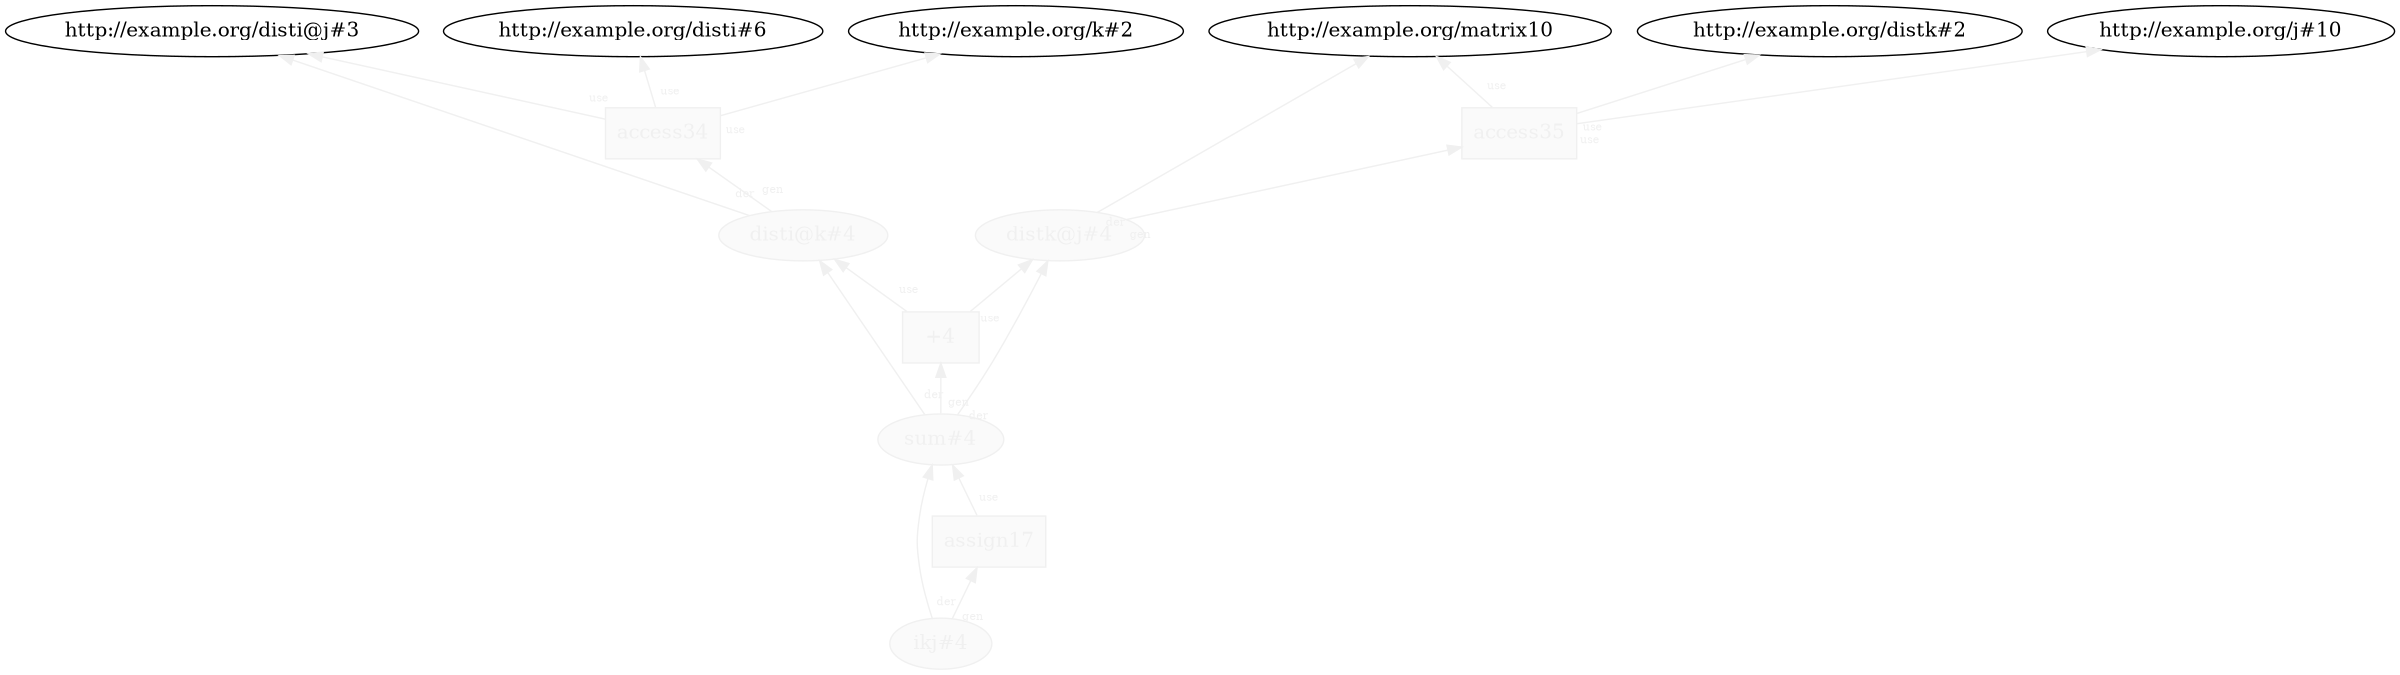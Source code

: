 digraph "PROV" { size="16,12"; rankdir="BT";
"http://example.org/disti@k#4" [fillcolor="#FAFAFA",color="#F0F0F0",style="filled",fontcolor="#F0F0F0",label="disti@k#4",URL="http://example.org/disti@k#4"]
"http://example.org/access34" [fillcolor="#FAFAFA",color="#F0F0F0",shape="polygon",sides="4",style="filled",fontcolor="#F0F0F0",label="access34",URL="http://example.org/access34"]
"http://example.org/disti@k#4" -> "http://example.org/disti@j#3" [labelfontsize="8",labeldistance="1.5",labelangle="60.0",rotation="20",taillabel="der",fontcolor="#F0F0F0",color="#F0F0F0"]
"http://example.org/access34" -> "http://example.org/disti#6" [labelfontsize="8",labeldistance="1.5",labelangle="60.0",rotation="20",taillabel="use",fontcolor="#F0F0F0",color="#F0F0F0"]
"http://example.org/access34" -> "http://example.org/k#2" [labelfontsize="8",labeldistance="1.5",labelangle="60.0",rotation="20",taillabel="use",fontcolor="#F0F0F0",color="#F0F0F0"]
"http://example.org/distk@j#4" [fillcolor="#FAFAFA",color="#F0F0F0",style="filled",fontcolor="#F0F0F0",label="distk@j#4",URL="http://example.org/distk@j#4"]
"http://example.org/access35" [fillcolor="#FAFAFA",color="#F0F0F0",shape="polygon",sides="4",style="filled",fontcolor="#F0F0F0",label="access35",URL="http://example.org/access35"]
"http://example.org/distk@j#4" -> "http://example.org/matrix10" [labelfontsize="8",labeldistance="1.5",labelangle="60.0",rotation="20",taillabel="der",fontcolor="#F0F0F0",color="#F0F0F0"]
"http://example.org/access35" -> "http://example.org/distk#2" [labelfontsize="8",labeldistance="1.5",labelangle="60.0",rotation="20",taillabel="use",fontcolor="#F0F0F0",color="#F0F0F0"]
"http://example.org/access35" -> "http://example.org/j#10" [labelfontsize="8",labeldistance="1.5",labelangle="60.0",rotation="20",taillabel="use",fontcolor="#F0F0F0",color="#F0F0F0"]
"http://example.org/sum#4" [fillcolor="#FAFAFA",color="#F0F0F0",style="filled",fontcolor="#F0F0F0",label="sum#4",URL="http://example.org/sum#4"]
"http://example.org/+4" [fillcolor="#FAFAFA",color="#F0F0F0",shape="polygon",sides="4",style="filled",fontcolor="#F0F0F0",label="+4",URL="http://example.org/+4"]
"http://example.org/sum#4" -> "http://example.org/disti@k#4" [labelfontsize="8",labeldistance="1.5",labelangle="60.0",rotation="20",taillabel="der",fontcolor="#F0F0F0",color="#F0F0F0"]
"http://example.org/sum#4" -> "http://example.org/distk@j#4" [labelfontsize="8",labeldistance="1.5",labelangle="60.0",rotation="20",taillabel="der",fontcolor="#F0F0F0",color="#F0F0F0"]
"http://example.org/ikj#4" [fillcolor="#FAFAFA",color="#F0F0F0",style="filled",fontcolor="#F0F0F0",label="ikj#4",URL="http://example.org/ikj#4"]
"http://example.org/assign17" [fillcolor="#FAFAFA",color="#F0F0F0",shape="polygon",sides="4",style="filled",fontcolor="#F0F0F0",label="assign17",URL="http://example.org/assign17"]
"http://example.org/ikj#4" -> "http://example.org/sum#4" [labelfontsize="8",labeldistance="1.5",labelangle="60.0",rotation="20",taillabel="der",fontcolor="#F0F0F0",color="#F0F0F0"]
"http://example.org/assign17" -> "http://example.org/sum#4" [labelfontsize="8",labeldistance="1.5",labelangle="60.0",rotation="20",taillabel="use",fontcolor="#F0F0F0",color="#F0F0F0"]
"http://example.org/access34" -> "http://example.org/disti@j#3" [labelfontsize="8",labeldistance="1.5",labelangle="60.0",rotation="20",taillabel="use",fontcolor="#F0F0F0",color="#F0F0F0"]
"http://example.org/+4" -> "http://example.org/disti@k#4" [labelfontsize="8",labeldistance="1.5",labelangle="60.0",rotation="20",taillabel="use",fontcolor="#F0F0F0",color="#F0F0F0"]
"http://example.org/+4" -> "http://example.org/distk@j#4" [labelfontsize="8",labeldistance="1.5",labelangle="60.0",rotation="20",taillabel="use",fontcolor="#F0F0F0",color="#F0F0F0"]
"http://example.org/access35" -> "http://example.org/matrix10" [labelfontsize="8",labeldistance="1.5",labelangle="60.0",rotation="20",taillabel="use",fontcolor="#F0F0F0",color="#F0F0F0"]
"http://example.org/disti@k#4" -> "http://example.org/access34" [labelfontsize="8",labeldistance="1.5",labelangle="60.0",rotation="20",taillabel="gen",fontcolor="#F0F0F0",color="#F0F0F0"]
"http://example.org/sum#4" -> "http://example.org/+4" [labelfontsize="8",labeldistance="1.5",labelangle="60.0",rotation="20",taillabel="gen",fontcolor="#F0F0F0",color="#F0F0F0"]
"http://example.org/ikj#4" -> "http://example.org/assign17" [labelfontsize="8",labeldistance="1.5",labelangle="60.0",rotation="20",taillabel="gen",fontcolor="#F0F0F0",color="#F0F0F0"]
"http://example.org/distk@j#4" -> "http://example.org/access35" [labelfontsize="8",labeldistance="1.5",labelangle="60.0",rotation="20",taillabel="gen",fontcolor="#F0F0F0",color="#F0F0F0"]
}